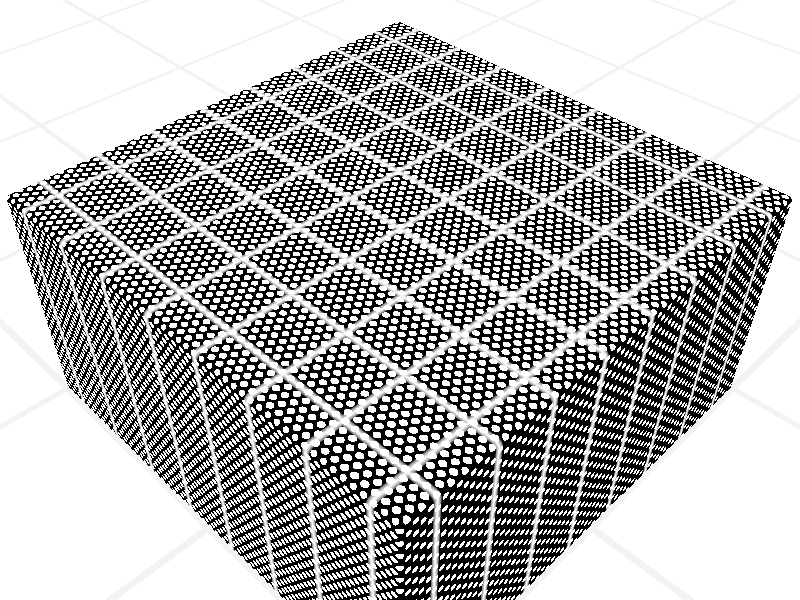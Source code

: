 // POV-Ray 3.6/3.7 Scene File "pigment_pattern_0.pov"
// author: Friedrich A. Lohmueller, Dec-2012
// email: Friedrich.Lohmueller_at_t-online.de
// homepage: http://www.f-lohmueller.de
//--------------------------------------------------------------------------
#version 3.6;
global_settings{ assumed_gamma 1.0 } 
#default{ finish{ ambient 0.1 diffuse 0.9 }}
//--------------------------------------------------------------------------
#include "colors.inc"
#include "textures.inc"
#include "glass.inc"
#include "metals.inc"
#include "golds.inc"
#include "stones.inc"
#include "woods.inc"
#include "shapes.inc"
#include "shapes2.inc"
#include "functions.inc"
#include "math.inc"
#include "transforms.inc"
//--------------------------------------------------------------------------------------------------------<<<<
//--------------------------------------------------------------------------------------------------------<<<<
//------------------------------------------------------------- Camera_Position, Camera_look_at, Camera_Angle
#declare Camera_Number = 1 ;
//--------------------------------------------------------------------------------------------------------<<<<
//--------------------------------------------------------------------------------------------------------<<<<
#switch ( Camera_Number )
#case (0)
  #declare Camera_Position = < 0.00, 1.00, -5.00> ;  // front view
  #declare Camera_Look_At  = < 0.00, 1.00,  0.00> ;
  #declare Camera_Angle    =  65 ;
#break
#case (1)
  #declare Camera_Position = < 2.00, 3.00, -2.00> ;  // diagonal view
  #declare Camera_Look_At  = < 0.00, 0.50,  0.00> ;
  #declare Camera_Angle    =  45 ;
#break
#case (2)
  #declare Camera_Position = < 0.00, 1.00,-20.00> ;  // front view
  #declare Camera_Look_At  = < 0.00, 1.00,  0.00> ;
  #declare Camera_Angle    =  65 ;
#break
#case (3)
  #declare Camera_Position = < 0.00, 8.00,  0+0.000> ;  // top view
  #declare Camera_Look_At  = < 0.00, 0.00,  0+0.001> ;
  #declare Camera_Angle    =  65 ;
#break
#else
  #declare Camera_Position = < 0.00, 1.00,-20.00> ;  // front view
  #declare Camera_Look_At  = < 0.00, 1.00,  0.00> ;
  #declare Camera_Angle    =  65 ;
#break
#end // of "#switch ( Camera_Number )" -----------------------------
//-------------------------------------------------------------------------------------------------------<<<<
//-------------------------------------------------------------------------------------------------------<<<<
camera{ location Camera_Position
        right    x*image_width/image_height
        angle    Camera_Angle
        look_at  Camera_Look_At
      }
//------------------------------------------------------------------------------------------------------<<<<<
//------------------------------------------------------------------------------------------------------<<<<<

//-------------------------------------------------------------------------
//-------------------------------------------------------------------------
// sun --------------------------------------------------------------------
light_source{<1500,2500,-2500> color White*0.9}           // sun light
light_source{ Camera_Position  color rgb<0.9,0.9,1>*0.1}  // flash light

// sky --------------------------------------------------------------------
sky_sphere{ pigment{ gradient <0,1,0>
                     color_map{ [0   color rgb<1,1,1>         ]//White
                                [0.4 color rgb<0.14,0.14,0.56>]//~Navy
                                [0.6 color rgb<0.14,0.14,0.56>]//~Navy
                                [1.0 color rgb<1,1,1>         ]//White
                              }
                     scale 2 }
           } // end of sky_sphere
//-------------------------------------------------------------------------

// ground -----------------------------------------------------------------
//---------------------------------<<< settings of squared plane dimensions
#declare RasterScale = 1.0;
#declare RasterHalfLine  = 0.015;
#declare RasterHalfLineZ = 0.015;
//-------------------------------------------------------------------------
#macro Raster(RScale, HLine)
       pigment{ gradient x scale RScale
                color_map{[0.000   color rgbt<1,1,1,0>*0.9]
                          [0+HLine color rgbt<1,1,1,0>*0.9]
                          [0+HLine color rgbt<1,1,1,1>]
                          [1-HLine color rgbt<1,1,1,1>]
                          [1-HLine color rgbt<1,1,1,0>*0.9]
                          [1.000   color rgbt<1,1,1,0>*0.9]} }
 #end// of Raster(RScale, HLine)-macro
//-------------------------------------------------------------------------


plane { <0,1,0>, 0    // plane with layered textures
        texture { pigment{color White*1.1}
                  finish {ambient 0.45 diffuse 0.85}}
        texture { Raster(RasterScale,RasterHalfLine ) rotate<0,0,0> }
        texture { Raster(RasterScale,RasterHalfLineZ) rotate<0,90,0>}
        rotate<0,0,0>
      }
//------------------------------------------------ end of squared plane XZ

//-------------------------------------------------------------------------
//---------------------------- objects in scene ---------------------------
//-------------------------------------------------------------------------

 


//------------------------------------
#declare Pigment_0 = 
pigment{
  pavement
    number_of_sides 4 //  3 triangle,  4 quadrat, 6 hexagon
    number_of_tiles 1 //  (1 to 5 or 6)
    pattern 1 // from 1 to the maximum relevant VALUE
    // corners:  0 = sharp, 1 = bevelled, 2 = rounded
    exterior 0 // 0, 1 or 2; Not used for hexagon.
    interior 0 // 0, 1 or 2
    form 0//  0, 1, 2
    color_map{
     [ 0.00 color rgb<1,1,1>*1 ]
     [ 0.75 color rgb<1,1,1>*1 ]
     [ 1.00 color rgb<1,1,1>*0 ]
    } // end color_map
  scale 0.255 
} // end pigment
//-------------------------------


//------------------------------------
#declare Pigment_1 = 
pigment{ 
  leopard scale 0.075  turbulence 0
    color_map{
     [0.00 color rgb<0,0,0>]
     [0.2  color rgb<0,0,0>]
     [0.2  color rgb<1,1,1>]
     [1.00 color rgb<1,1,1>]
    }//end color_map
  rotate<45,0,0>
} // end pigment

object{ 
  Round_Box(<-1,0,-1>,<1,1,0.99>,0.02,0)  
  texture{ 
    pigment{ 
      pigment_pattern{
        Pigment_0 scale<1.07,1,1.03>*0.9
      }  
      pigment_map{ 
       [ 0.00 color White ]   
       [ 0.50 Pigment_1 scale 0.08]  
       [ 1.00 Pigment_1 scale 0.08]
      } // pigment_map
      scale 1.02 
      translate<-0.11,0.02,-0.14>
    } // pigment
    finish { phong 1 }
    scale  1
  } // texture 
  rotate<0, 0,0> translate<0,0,0>
} // -------------------------------